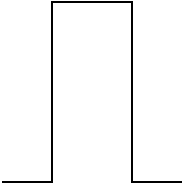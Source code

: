 <mxfile version="21.7.4" type="github">
  <diagram name="第 1 页" id="URTzn6n95sXIN-ajofrQ">
    <mxGraphModel dx="1754" dy="865" grid="1" gridSize="10" guides="1" tooltips="1" connect="1" arrows="1" fold="1" page="1" pageScale="1" pageWidth="827" pageHeight="1169" math="0" shadow="0">
      <root>
        <mxCell id="0" />
        <mxCell id="1" parent="0" />
        <mxCell id="-jWmHFlnzWFOWd7s6Coh-1" value="" style="pointerEvents=1;verticalLabelPosition=bottom;shadow=0;dashed=0;align=center;html=1;verticalAlign=top;shape=mxgraph.electrical.waveforms.pulse_1;" vertex="1" parent="1">
          <mxGeometry x="340" y="290" width="90" height="90" as="geometry" />
        </mxCell>
      </root>
    </mxGraphModel>
  </diagram>
</mxfile>
